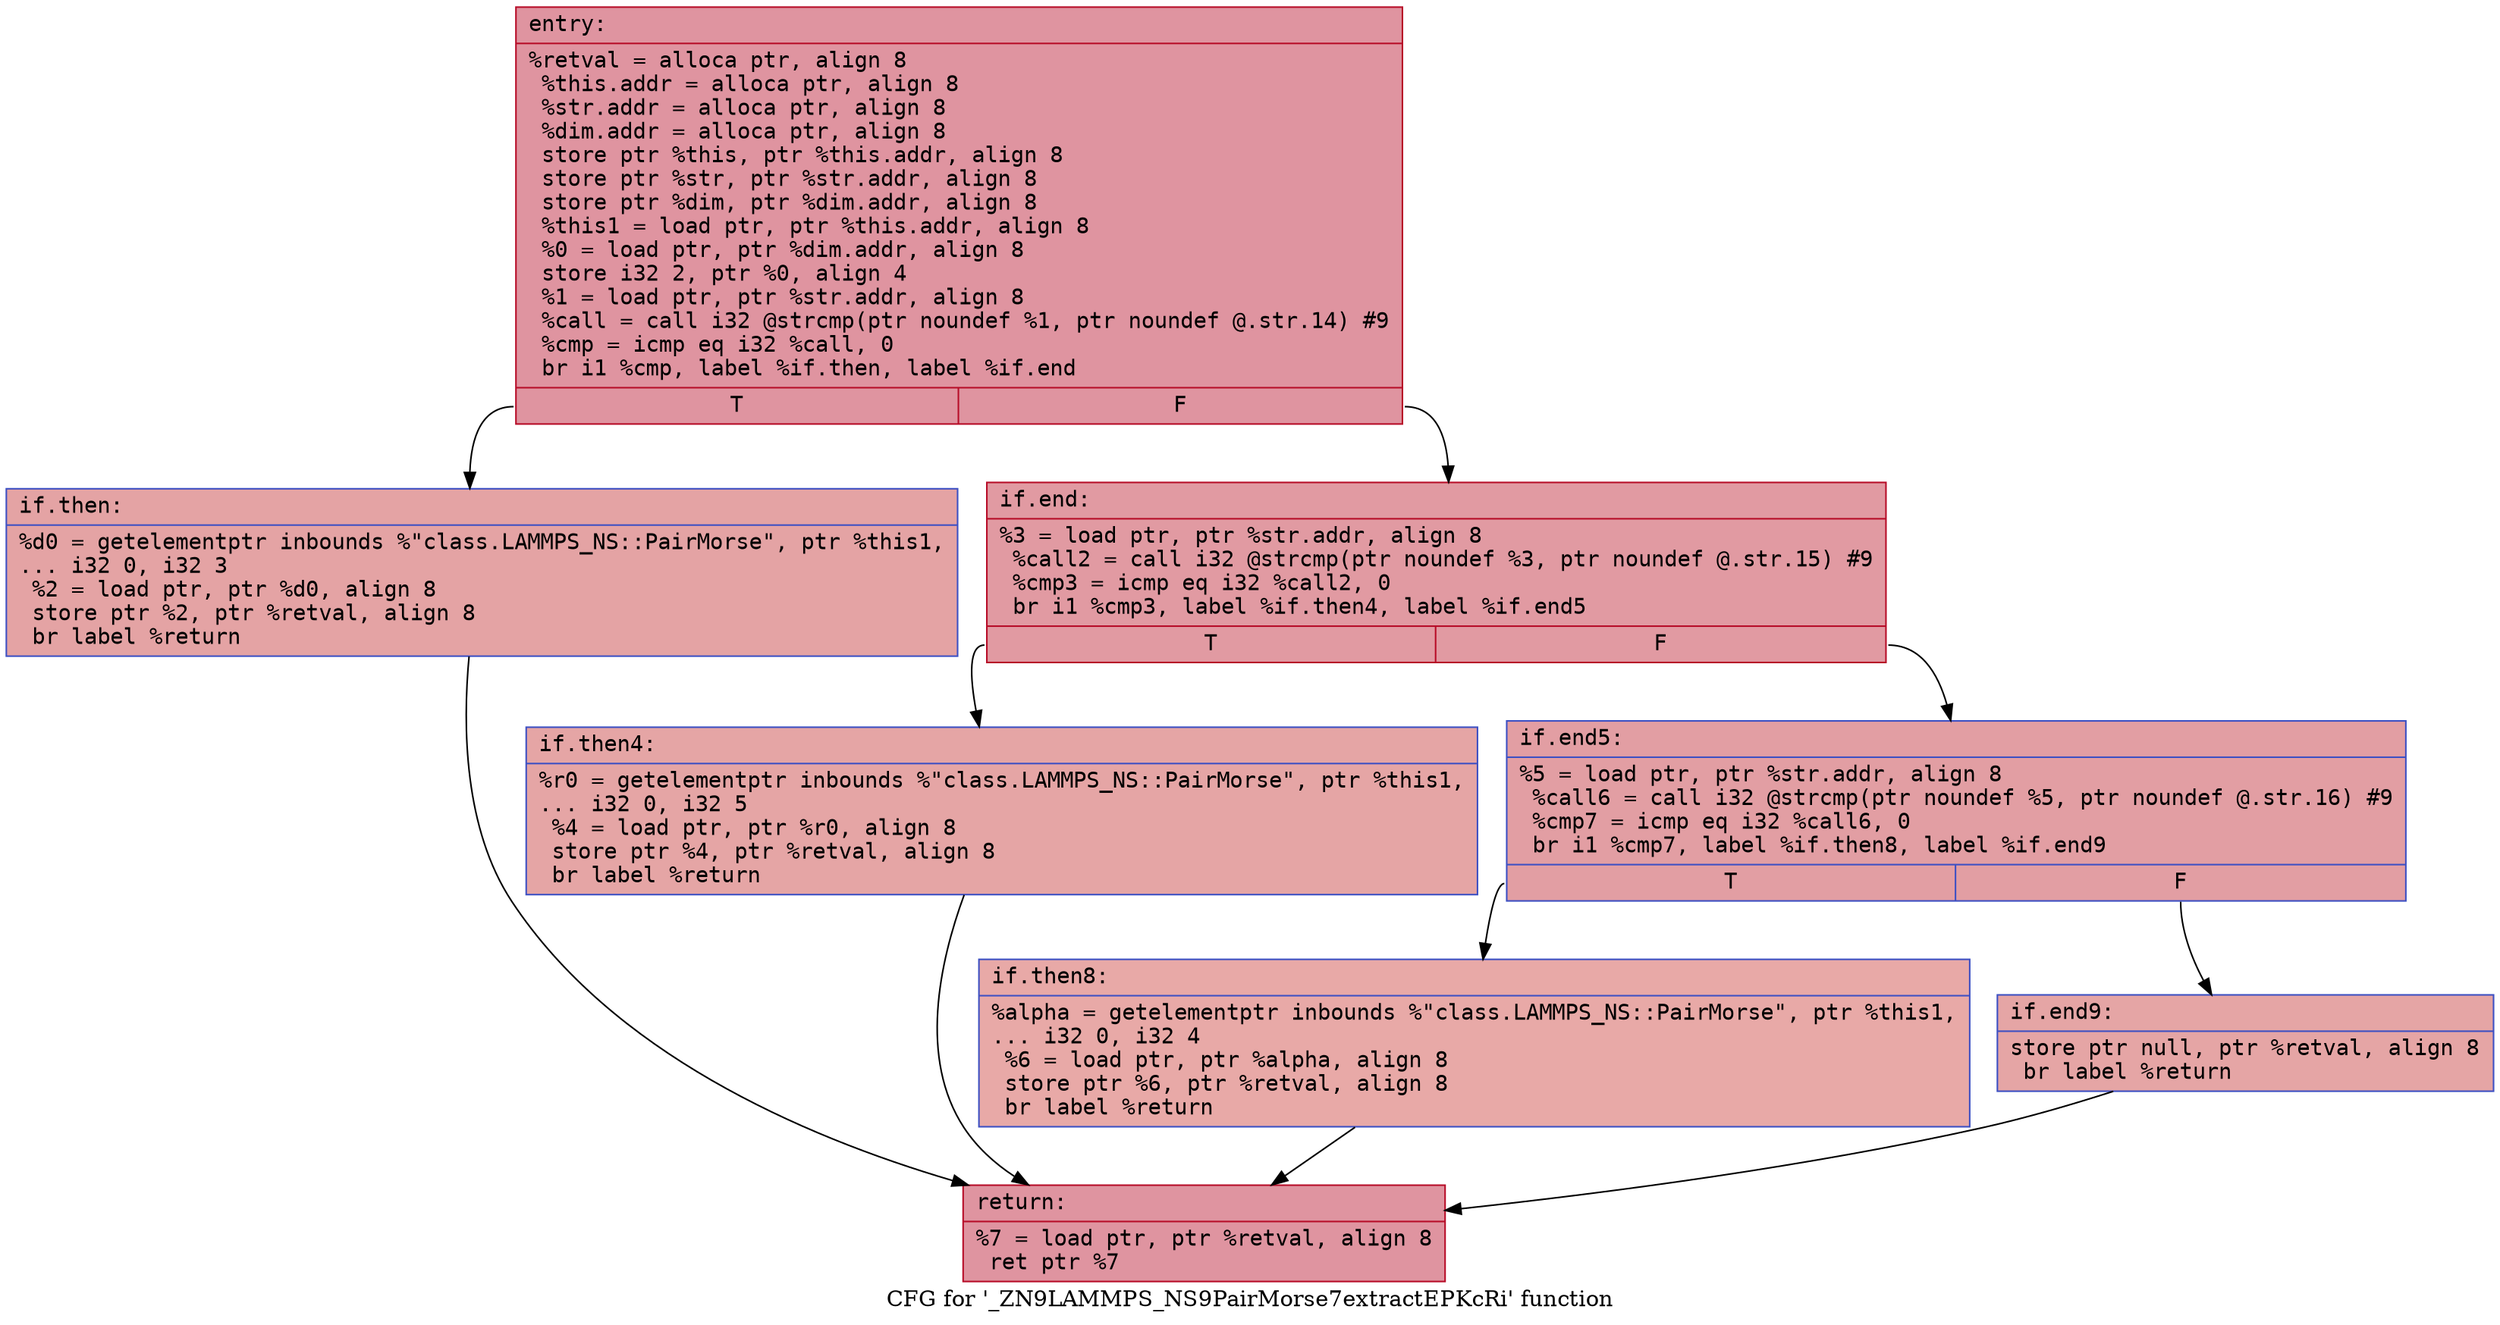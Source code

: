 digraph "CFG for '_ZN9LAMMPS_NS9PairMorse7extractEPKcRi' function" {
	label="CFG for '_ZN9LAMMPS_NS9PairMorse7extractEPKcRi' function";

	Node0x562dfdfb2ac0 [shape=record,color="#b70d28ff", style=filled, fillcolor="#b70d2870" fontname="Courier",label="{entry:\l|  %retval = alloca ptr, align 8\l  %this.addr = alloca ptr, align 8\l  %str.addr = alloca ptr, align 8\l  %dim.addr = alloca ptr, align 8\l  store ptr %this, ptr %this.addr, align 8\l  store ptr %str, ptr %str.addr, align 8\l  store ptr %dim, ptr %dim.addr, align 8\l  %this1 = load ptr, ptr %this.addr, align 8\l  %0 = load ptr, ptr %dim.addr, align 8\l  store i32 2, ptr %0, align 4\l  %1 = load ptr, ptr %str.addr, align 8\l  %call = call i32 @strcmp(ptr noundef %1, ptr noundef @.str.14) #9\l  %cmp = icmp eq i32 %call, 0\l  br i1 %cmp, label %if.then, label %if.end\l|{<s0>T|<s1>F}}"];
	Node0x562dfdfb2ac0:s0 -> Node0x562dfdfb3380[tooltip="entry -> if.then\nProbability 37.50%" ];
	Node0x562dfdfb2ac0:s1 -> Node0x562dfdfb33f0[tooltip="entry -> if.end\nProbability 62.50%" ];
	Node0x562dfdfb3380 [shape=record,color="#3d50c3ff", style=filled, fillcolor="#c32e3170" fontname="Courier",label="{if.then:\l|  %d0 = getelementptr inbounds %\"class.LAMMPS_NS::PairMorse\", ptr %this1,\l... i32 0, i32 3\l  %2 = load ptr, ptr %d0, align 8\l  store ptr %2, ptr %retval, align 8\l  br label %return\l}"];
	Node0x562dfdfb3380 -> Node0x562dfdfb38b0[tooltip="if.then -> return\nProbability 100.00%" ];
	Node0x562dfdfb33f0 [shape=record,color="#b70d28ff", style=filled, fillcolor="#bb1b2c70" fontname="Courier",label="{if.end:\l|  %3 = load ptr, ptr %str.addr, align 8\l  %call2 = call i32 @strcmp(ptr noundef %3, ptr noundef @.str.15) #9\l  %cmp3 = icmp eq i32 %call2, 0\l  br i1 %cmp3, label %if.then4, label %if.end5\l|{<s0>T|<s1>F}}"];
	Node0x562dfdfb33f0:s0 -> Node0x562dfdfb3c10[tooltip="if.end -> if.then4\nProbability 37.50%" ];
	Node0x562dfdfb33f0:s1 -> Node0x562dfdfb3c90[tooltip="if.end -> if.end5\nProbability 62.50%" ];
	Node0x562dfdfb3c10 [shape=record,color="#3d50c3ff", style=filled, fillcolor="#c5333470" fontname="Courier",label="{if.then4:\l|  %r0 = getelementptr inbounds %\"class.LAMMPS_NS::PairMorse\", ptr %this1,\l... i32 0, i32 5\l  %4 = load ptr, ptr %r0, align 8\l  store ptr %4, ptr %retval, align 8\l  br label %return\l}"];
	Node0x562dfdfb3c10 -> Node0x562dfdfb38b0[tooltip="if.then4 -> return\nProbability 100.00%" ];
	Node0x562dfdfb3c90 [shape=record,color="#3d50c3ff", style=filled, fillcolor="#be242e70" fontname="Courier",label="{if.end5:\l|  %5 = load ptr, ptr %str.addr, align 8\l  %call6 = call i32 @strcmp(ptr noundef %5, ptr noundef @.str.16) #9\l  %cmp7 = icmp eq i32 %call6, 0\l  br i1 %cmp7, label %if.then8, label %if.end9\l|{<s0>T|<s1>F}}"];
	Node0x562dfdfb3c90:s0 -> Node0x562dfdfb42a0[tooltip="if.end5 -> if.then8\nProbability 37.50%" ];
	Node0x562dfdfb3c90:s1 -> Node0x562dfdfb4320[tooltip="if.end5 -> if.end9\nProbability 62.50%" ];
	Node0x562dfdfb42a0 [shape=record,color="#3d50c3ff", style=filled, fillcolor="#ca3b3770" fontname="Courier",label="{if.then8:\l|  %alpha = getelementptr inbounds %\"class.LAMMPS_NS::PairMorse\", ptr %this1,\l... i32 0, i32 4\l  %6 = load ptr, ptr %alpha, align 8\l  store ptr %6, ptr %retval, align 8\l  br label %return\l}"];
	Node0x562dfdfb42a0 -> Node0x562dfdfb38b0[tooltip="if.then8 -> return\nProbability 100.00%" ];
	Node0x562dfdfb4320 [shape=record,color="#3d50c3ff", style=filled, fillcolor="#c5333470" fontname="Courier",label="{if.end9:\l|  store ptr null, ptr %retval, align 8\l  br label %return\l}"];
	Node0x562dfdfb4320 -> Node0x562dfdfb38b0[tooltip="if.end9 -> return\nProbability 100.00%" ];
	Node0x562dfdfb38b0 [shape=record,color="#b70d28ff", style=filled, fillcolor="#b70d2870" fontname="Courier",label="{return:\l|  %7 = load ptr, ptr %retval, align 8\l  ret ptr %7\l}"];
}
